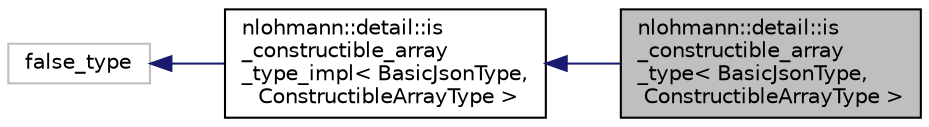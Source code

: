digraph "nlohmann::detail::is_constructible_array_type&lt; BasicJsonType, ConstructibleArrayType &gt;"
{
  edge [fontname="Helvetica",fontsize="10",labelfontname="Helvetica",labelfontsize="10"];
  node [fontname="Helvetica",fontsize="10",shape=record];
  rankdir="LR";
  Node0 [label="nlohmann::detail::is\l_constructible_array\l_type\< BasicJsonType,\l ConstructibleArrayType \>",height=0.2,width=0.4,color="black", fillcolor="grey75", style="filled", fontcolor="black"];
  Node1 -> Node0 [dir="back",color="midnightblue",fontsize="10",style="solid",fontname="Helvetica"];
  Node1 [label="nlohmann::detail::is\l_constructible_array\l_type_impl\< BasicJsonType,\l ConstructibleArrayType \>",height=0.2,width=0.4,color="black", fillcolor="white", style="filled",URL="$structnlohmann_1_1detail_1_1is__constructible__array__type__impl.html"];
  Node2 -> Node1 [dir="back",color="midnightblue",fontsize="10",style="solid",fontname="Helvetica"];
  Node2 [label="false_type",height=0.2,width=0.4,color="grey75", fillcolor="white", style="filled"];
}
